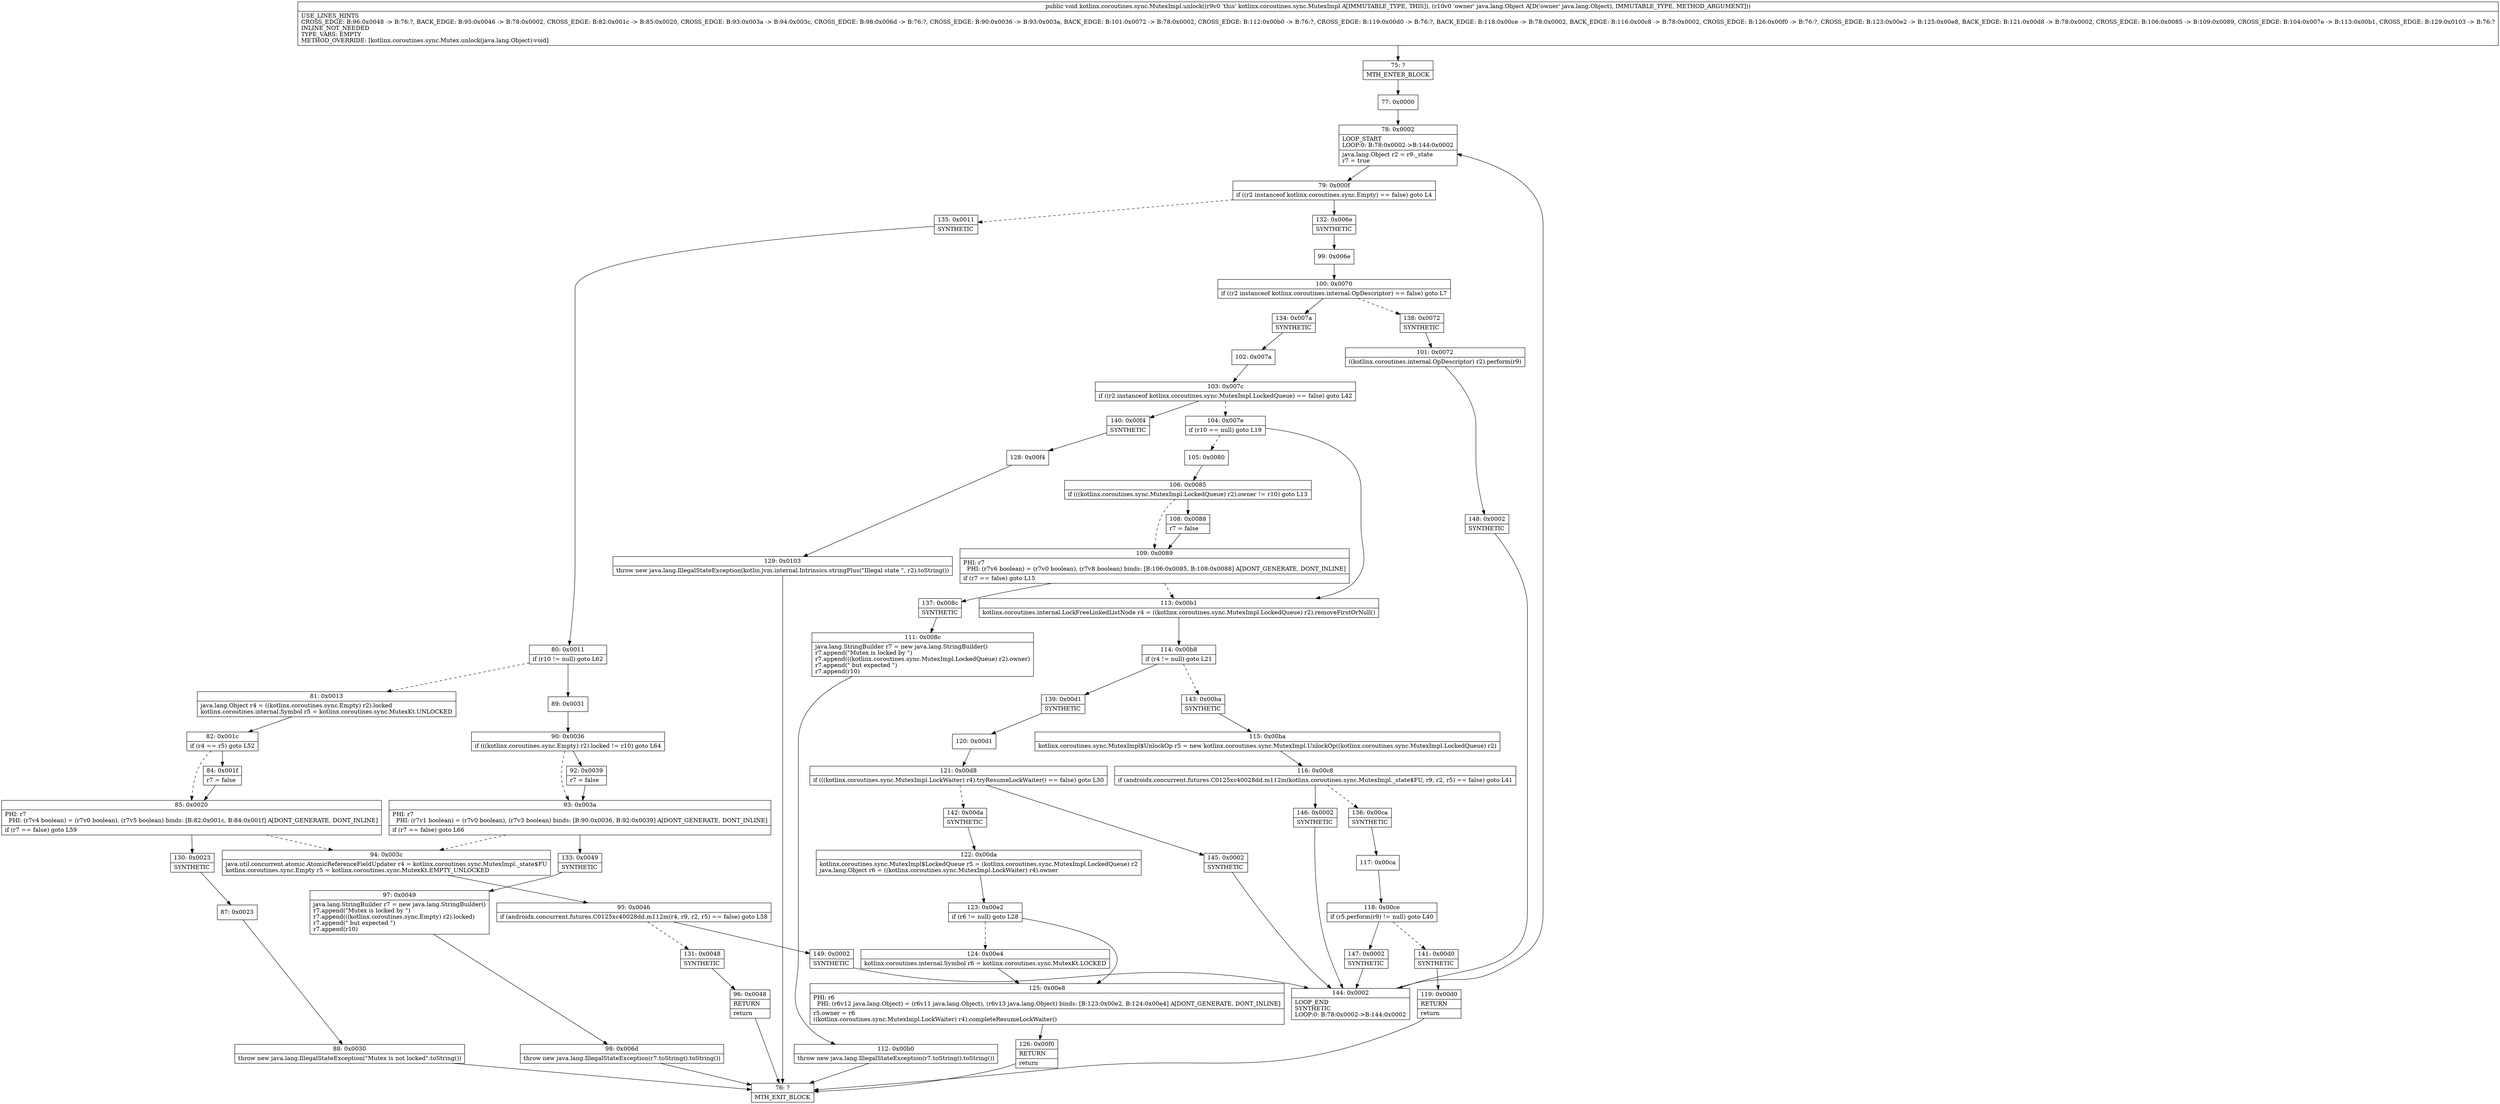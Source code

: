 digraph "CFG forkotlinx.coroutines.sync.MutexImpl.unlock(Ljava\/lang\/Object;)V" {
Node_75 [shape=record,label="{75\:\ ?|MTH_ENTER_BLOCK\l}"];
Node_77 [shape=record,label="{77\:\ 0x0000}"];
Node_78 [shape=record,label="{78\:\ 0x0002|LOOP_START\lLOOP:0: B:78:0x0002\-\>B:144:0x0002\l|java.lang.Object r2 = r9._state\lr7 = true\l}"];
Node_79 [shape=record,label="{79\:\ 0x000f|if ((r2 instanceof kotlinx.coroutines.sync.Empty) == false) goto L4\l}"];
Node_132 [shape=record,label="{132\:\ 0x006e|SYNTHETIC\l}"];
Node_99 [shape=record,label="{99\:\ 0x006e}"];
Node_100 [shape=record,label="{100\:\ 0x0070|if ((r2 instanceof kotlinx.coroutines.internal.OpDescriptor) == false) goto L7\l}"];
Node_134 [shape=record,label="{134\:\ 0x007a|SYNTHETIC\l}"];
Node_102 [shape=record,label="{102\:\ 0x007a}"];
Node_103 [shape=record,label="{103\:\ 0x007c|if ((r2 instanceof kotlinx.coroutines.sync.MutexImpl.LockedQueue) == false) goto L42\l}"];
Node_104 [shape=record,label="{104\:\ 0x007e|if (r10 == null) goto L19\l}"];
Node_105 [shape=record,label="{105\:\ 0x0080}"];
Node_106 [shape=record,label="{106\:\ 0x0085|if (((kotlinx.coroutines.sync.MutexImpl.LockedQueue) r2).owner != r10) goto L13\l}"];
Node_108 [shape=record,label="{108\:\ 0x0088|r7 = false\l}"];
Node_109 [shape=record,label="{109\:\ 0x0089|PHI: r7 \l  PHI: (r7v6 boolean) = (r7v0 boolean), (r7v8 boolean) binds: [B:106:0x0085, B:108:0x0088] A[DONT_GENERATE, DONT_INLINE]\l|if (r7 == false) goto L15\l}"];
Node_137 [shape=record,label="{137\:\ 0x008c|SYNTHETIC\l}"];
Node_111 [shape=record,label="{111\:\ 0x008c|java.lang.StringBuilder r7 = new java.lang.StringBuilder()\lr7.append(\"Mutex is locked by \")\lr7.append(((kotlinx.coroutines.sync.MutexImpl.LockedQueue) r2).owner)\lr7.append(\" but expected \")\lr7.append(r10)\l}"];
Node_112 [shape=record,label="{112\:\ 0x00b0|throw new java.lang.IllegalStateException(r7.toString().toString())\l}"];
Node_76 [shape=record,label="{76\:\ ?|MTH_EXIT_BLOCK\l}"];
Node_113 [shape=record,label="{113\:\ 0x00b1|kotlinx.coroutines.internal.LockFreeLinkedListNode r4 = ((kotlinx.coroutines.sync.MutexImpl.LockedQueue) r2).removeFirstOrNull()\l}"];
Node_114 [shape=record,label="{114\:\ 0x00b8|if (r4 != null) goto L21\l}"];
Node_139 [shape=record,label="{139\:\ 0x00d1|SYNTHETIC\l}"];
Node_120 [shape=record,label="{120\:\ 0x00d1}"];
Node_121 [shape=record,label="{121\:\ 0x00d8|if (((kotlinx.coroutines.sync.MutexImpl.LockWaiter) r4).tryResumeLockWaiter() == false) goto L30\l}"];
Node_142 [shape=record,label="{142\:\ 0x00da|SYNTHETIC\l}"];
Node_122 [shape=record,label="{122\:\ 0x00da|kotlinx.coroutines.sync.MutexImpl$LockedQueue r5 = (kotlinx.coroutines.sync.MutexImpl.LockedQueue) r2\ljava.lang.Object r6 = ((kotlinx.coroutines.sync.MutexImpl.LockWaiter) r4).owner\l}"];
Node_123 [shape=record,label="{123\:\ 0x00e2|if (r6 != null) goto L28\l}"];
Node_124 [shape=record,label="{124\:\ 0x00e4|kotlinx.coroutines.internal.Symbol r6 = kotlinx.coroutines.sync.MutexKt.LOCKED\l}"];
Node_125 [shape=record,label="{125\:\ 0x00e8|PHI: r6 \l  PHI: (r6v12 java.lang.Object) = (r6v11 java.lang.Object), (r6v13 java.lang.Object) binds: [B:123:0x00e2, B:124:0x00e4] A[DONT_GENERATE, DONT_INLINE]\l|r5.owner = r6\l((kotlinx.coroutines.sync.MutexImpl.LockWaiter) r4).completeResumeLockWaiter()\l}"];
Node_126 [shape=record,label="{126\:\ 0x00f0|RETURN\l|return\l}"];
Node_145 [shape=record,label="{145\:\ 0x0002|SYNTHETIC\l}"];
Node_144 [shape=record,label="{144\:\ 0x0002|LOOP_END\lSYNTHETIC\lLOOP:0: B:78:0x0002\-\>B:144:0x0002\l}"];
Node_143 [shape=record,label="{143\:\ 0x00ba|SYNTHETIC\l}"];
Node_115 [shape=record,label="{115\:\ 0x00ba|kotlinx.coroutines.sync.MutexImpl$UnlockOp r5 = new kotlinx.coroutines.sync.MutexImpl.UnlockOp((kotlinx.coroutines.sync.MutexImpl.LockedQueue) r2)\l}"];
Node_116 [shape=record,label="{116\:\ 0x00c8|if (androidx.concurrent.futures.C0125xc40028dd.m112m(kotlinx.coroutines.sync.MutexImpl._state$FU, r9, r2, r5) == false) goto L41\l}"];
Node_136 [shape=record,label="{136\:\ 0x00ca|SYNTHETIC\l}"];
Node_117 [shape=record,label="{117\:\ 0x00ca}"];
Node_118 [shape=record,label="{118\:\ 0x00ce|if (r5.perform(r9) != null) goto L40\l}"];
Node_141 [shape=record,label="{141\:\ 0x00d0|SYNTHETIC\l}"];
Node_119 [shape=record,label="{119\:\ 0x00d0|RETURN\l|return\l}"];
Node_147 [shape=record,label="{147\:\ 0x0002|SYNTHETIC\l}"];
Node_146 [shape=record,label="{146\:\ 0x0002|SYNTHETIC\l}"];
Node_140 [shape=record,label="{140\:\ 0x00f4|SYNTHETIC\l}"];
Node_128 [shape=record,label="{128\:\ 0x00f4}"];
Node_129 [shape=record,label="{129\:\ 0x0103|throw new java.lang.IllegalStateException(kotlin.jvm.internal.Intrinsics.stringPlus(\"Illegal state \", r2).toString())\l}"];
Node_138 [shape=record,label="{138\:\ 0x0072|SYNTHETIC\l}"];
Node_101 [shape=record,label="{101\:\ 0x0072|((kotlinx.coroutines.internal.OpDescriptor) r2).perform(r9)\l}"];
Node_148 [shape=record,label="{148\:\ 0x0002|SYNTHETIC\l}"];
Node_135 [shape=record,label="{135\:\ 0x0011|SYNTHETIC\l}"];
Node_80 [shape=record,label="{80\:\ 0x0011|if (r10 != null) goto L62\l}"];
Node_81 [shape=record,label="{81\:\ 0x0013|java.lang.Object r4 = ((kotlinx.coroutines.sync.Empty) r2).locked\lkotlinx.coroutines.internal.Symbol r5 = kotlinx.coroutines.sync.MutexKt.UNLOCKED\l}"];
Node_82 [shape=record,label="{82\:\ 0x001c|if (r4 == r5) goto L52\l}"];
Node_84 [shape=record,label="{84\:\ 0x001f|r7 = false\l}"];
Node_85 [shape=record,label="{85\:\ 0x0020|PHI: r7 \l  PHI: (r7v4 boolean) = (r7v0 boolean), (r7v5 boolean) binds: [B:82:0x001c, B:84:0x001f] A[DONT_GENERATE, DONT_INLINE]\l|if (r7 == false) goto L59\l}"];
Node_94 [shape=record,label="{94\:\ 0x003c|java.util.concurrent.atomic.AtomicReferenceFieldUpdater r4 = kotlinx.coroutines.sync.MutexImpl._state$FU\lkotlinx.coroutines.sync.Empty r5 = kotlinx.coroutines.sync.MutexKt.EMPTY_UNLOCKED\l}"];
Node_95 [shape=record,label="{95\:\ 0x0046|if (androidx.concurrent.futures.C0125xc40028dd.m112m(r4, r9, r2, r5) == false) goto L58\l}"];
Node_131 [shape=record,label="{131\:\ 0x0048|SYNTHETIC\l}"];
Node_96 [shape=record,label="{96\:\ 0x0048|RETURN\l|return\l}"];
Node_149 [shape=record,label="{149\:\ 0x0002|SYNTHETIC\l}"];
Node_130 [shape=record,label="{130\:\ 0x0023|SYNTHETIC\l}"];
Node_87 [shape=record,label="{87\:\ 0x0023}"];
Node_88 [shape=record,label="{88\:\ 0x0030|throw new java.lang.IllegalStateException(\"Mutex is not locked\".toString())\l}"];
Node_89 [shape=record,label="{89\:\ 0x0031}"];
Node_90 [shape=record,label="{90\:\ 0x0036|if (((kotlinx.coroutines.sync.Empty) r2).locked != r10) goto L64\l}"];
Node_92 [shape=record,label="{92\:\ 0x0039|r7 = false\l}"];
Node_93 [shape=record,label="{93\:\ 0x003a|PHI: r7 \l  PHI: (r7v1 boolean) = (r7v0 boolean), (r7v3 boolean) binds: [B:90:0x0036, B:92:0x0039] A[DONT_GENERATE, DONT_INLINE]\l|if (r7 == false) goto L66\l}"];
Node_133 [shape=record,label="{133\:\ 0x0049|SYNTHETIC\l}"];
Node_97 [shape=record,label="{97\:\ 0x0049|java.lang.StringBuilder r7 = new java.lang.StringBuilder()\lr7.append(\"Mutex is locked by \")\lr7.append(((kotlinx.coroutines.sync.Empty) r2).locked)\lr7.append(\" but expected \")\lr7.append(r10)\l}"];
Node_98 [shape=record,label="{98\:\ 0x006d|throw new java.lang.IllegalStateException(r7.toString().toString())\l}"];
MethodNode[shape=record,label="{public void kotlinx.coroutines.sync.MutexImpl.unlock((r9v0 'this' kotlinx.coroutines.sync.MutexImpl A[IMMUTABLE_TYPE, THIS]), (r10v0 'owner' java.lang.Object A[D('owner' java.lang.Object), IMMUTABLE_TYPE, METHOD_ARGUMENT]))  | USE_LINES_HINTS\lCROSS_EDGE: B:96:0x0048 \-\> B:76:?, BACK_EDGE: B:95:0x0046 \-\> B:78:0x0002, CROSS_EDGE: B:82:0x001c \-\> B:85:0x0020, CROSS_EDGE: B:93:0x003a \-\> B:94:0x003c, CROSS_EDGE: B:98:0x006d \-\> B:76:?, CROSS_EDGE: B:90:0x0036 \-\> B:93:0x003a, BACK_EDGE: B:101:0x0072 \-\> B:78:0x0002, CROSS_EDGE: B:112:0x00b0 \-\> B:76:?, CROSS_EDGE: B:119:0x00d0 \-\> B:76:?, BACK_EDGE: B:118:0x00ce \-\> B:78:0x0002, BACK_EDGE: B:116:0x00c8 \-\> B:78:0x0002, CROSS_EDGE: B:126:0x00f0 \-\> B:76:?, CROSS_EDGE: B:123:0x00e2 \-\> B:125:0x00e8, BACK_EDGE: B:121:0x00d8 \-\> B:78:0x0002, CROSS_EDGE: B:106:0x0085 \-\> B:109:0x0089, CROSS_EDGE: B:104:0x007e \-\> B:113:0x00b1, CROSS_EDGE: B:129:0x0103 \-\> B:76:?\lINLINE_NOT_NEEDED\lTYPE_VARS: EMPTY\lMETHOD_OVERRIDE: [kotlinx.coroutines.sync.Mutex.unlock(java.lang.Object):void]\l}"];
MethodNode -> Node_75;Node_75 -> Node_77;
Node_77 -> Node_78;
Node_78 -> Node_79;
Node_79 -> Node_132;
Node_79 -> Node_135[style=dashed];
Node_132 -> Node_99;
Node_99 -> Node_100;
Node_100 -> Node_134;
Node_100 -> Node_138[style=dashed];
Node_134 -> Node_102;
Node_102 -> Node_103;
Node_103 -> Node_104[style=dashed];
Node_103 -> Node_140;
Node_104 -> Node_105[style=dashed];
Node_104 -> Node_113;
Node_105 -> Node_106;
Node_106 -> Node_108;
Node_106 -> Node_109[style=dashed];
Node_108 -> Node_109;
Node_109 -> Node_113[style=dashed];
Node_109 -> Node_137;
Node_137 -> Node_111;
Node_111 -> Node_112;
Node_112 -> Node_76;
Node_113 -> Node_114;
Node_114 -> Node_139;
Node_114 -> Node_143[style=dashed];
Node_139 -> Node_120;
Node_120 -> Node_121;
Node_121 -> Node_142[style=dashed];
Node_121 -> Node_145;
Node_142 -> Node_122;
Node_122 -> Node_123;
Node_123 -> Node_124[style=dashed];
Node_123 -> Node_125;
Node_124 -> Node_125;
Node_125 -> Node_126;
Node_126 -> Node_76;
Node_145 -> Node_144;
Node_144 -> Node_78;
Node_143 -> Node_115;
Node_115 -> Node_116;
Node_116 -> Node_136[style=dashed];
Node_116 -> Node_146;
Node_136 -> Node_117;
Node_117 -> Node_118;
Node_118 -> Node_141[style=dashed];
Node_118 -> Node_147;
Node_141 -> Node_119;
Node_119 -> Node_76;
Node_147 -> Node_144;
Node_146 -> Node_144;
Node_140 -> Node_128;
Node_128 -> Node_129;
Node_129 -> Node_76;
Node_138 -> Node_101;
Node_101 -> Node_148;
Node_148 -> Node_144;
Node_135 -> Node_80;
Node_80 -> Node_81[style=dashed];
Node_80 -> Node_89;
Node_81 -> Node_82;
Node_82 -> Node_84;
Node_82 -> Node_85[style=dashed];
Node_84 -> Node_85;
Node_85 -> Node_94[style=dashed];
Node_85 -> Node_130;
Node_94 -> Node_95;
Node_95 -> Node_131[style=dashed];
Node_95 -> Node_149;
Node_131 -> Node_96;
Node_96 -> Node_76;
Node_149 -> Node_144;
Node_130 -> Node_87;
Node_87 -> Node_88;
Node_88 -> Node_76;
Node_89 -> Node_90;
Node_90 -> Node_92;
Node_90 -> Node_93[style=dashed];
Node_92 -> Node_93;
Node_93 -> Node_94[style=dashed];
Node_93 -> Node_133;
Node_133 -> Node_97;
Node_97 -> Node_98;
Node_98 -> Node_76;
}

